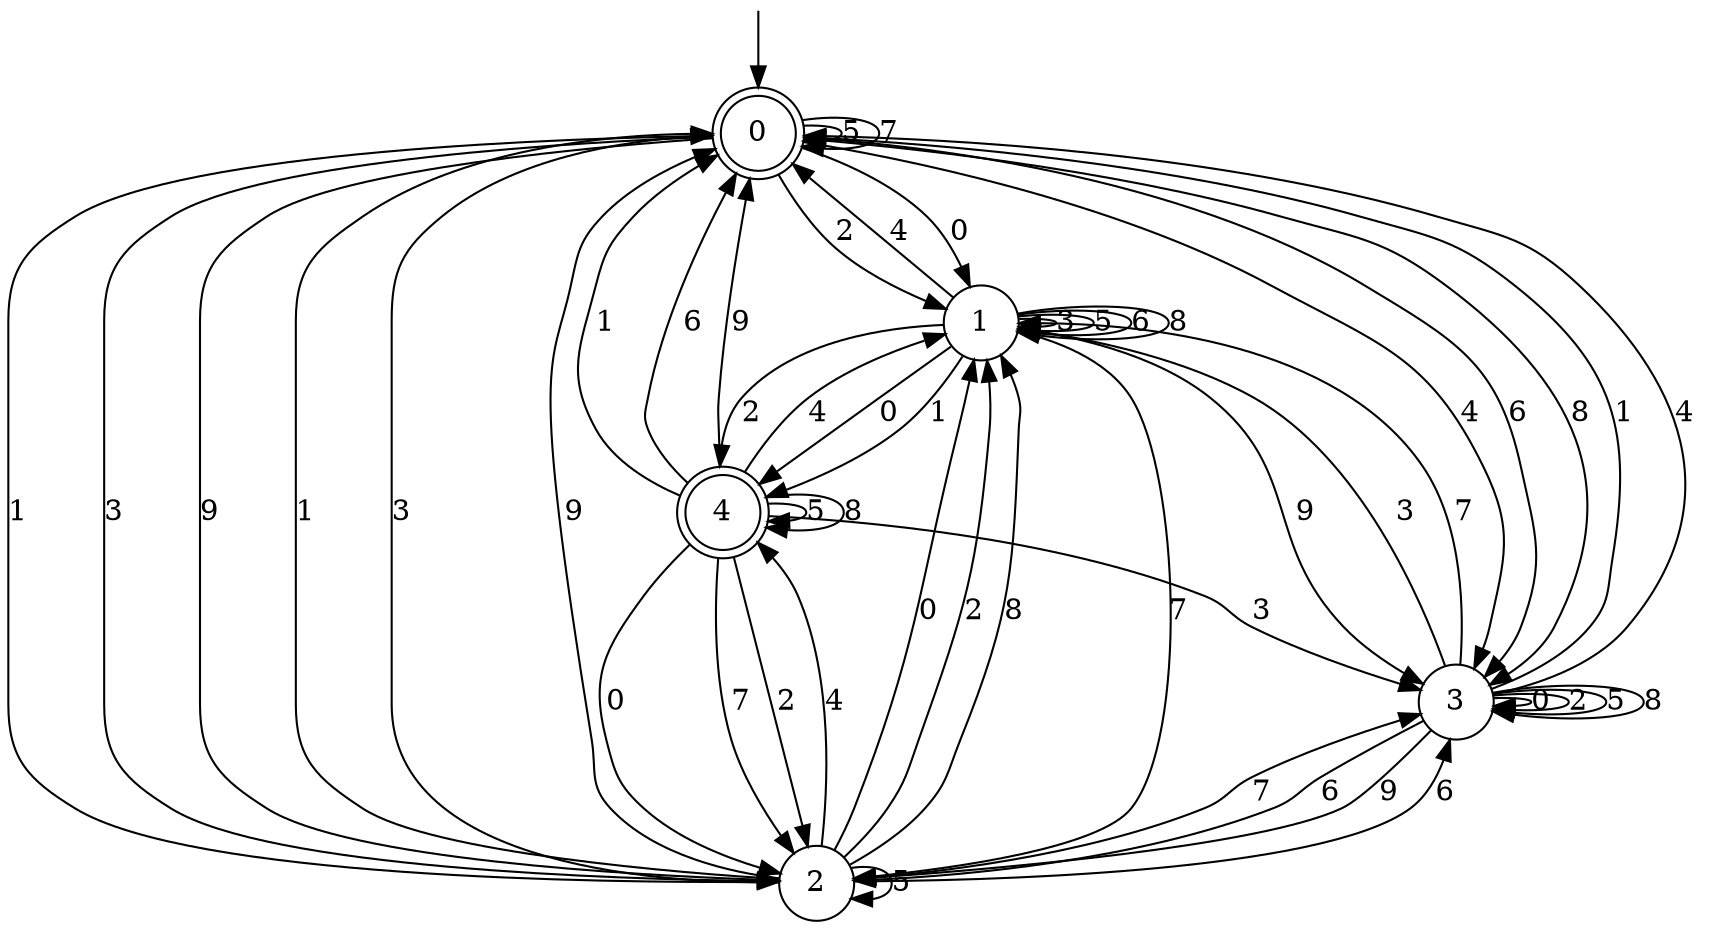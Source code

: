 digraph g {

	s0 [shape="doublecircle" label="0"];
	s1 [shape="circle" label="1"];
	s2 [shape="circle" label="2"];
	s3 [shape="circle" label="3"];
	s4 [shape="doublecircle" label="4"];
	s0 -> s1 [label="0"];
	s0 -> s2 [label="1"];
	s0 -> s1 [label="2"];
	s0 -> s2 [label="3"];
	s0 -> s3 [label="4"];
	s0 -> s0 [label="5"];
	s0 -> s3 [label="6"];
	s0 -> s0 [label="7"];
	s0 -> s3 [label="8"];
	s0 -> s2 [label="9"];
	s1 -> s4 [label="0"];
	s1 -> s4 [label="1"];
	s1 -> s4 [label="2"];
	s1 -> s1 [label="3"];
	s1 -> s0 [label="4"];
	s1 -> s1 [label="5"];
	s1 -> s1 [label="6"];
	s1 -> s2 [label="7"];
	s1 -> s1 [label="8"];
	s1 -> s3 [label="9"];
	s2 -> s1 [label="0"];
	s2 -> s0 [label="1"];
	s2 -> s1 [label="2"];
	s2 -> s0 [label="3"];
	s2 -> s4 [label="4"];
	s2 -> s2 [label="5"];
	s2 -> s3 [label="6"];
	s2 -> s3 [label="7"];
	s2 -> s1 [label="8"];
	s2 -> s0 [label="9"];
	s3 -> s3 [label="0"];
	s3 -> s0 [label="1"];
	s3 -> s3 [label="2"];
	s3 -> s1 [label="3"];
	s3 -> s0 [label="4"];
	s3 -> s3 [label="5"];
	s3 -> s2 [label="6"];
	s3 -> s1 [label="7"];
	s3 -> s3 [label="8"];
	s3 -> s2 [label="9"];
	s4 -> s2 [label="0"];
	s4 -> s0 [label="1"];
	s4 -> s2 [label="2"];
	s4 -> s3 [label="3"];
	s4 -> s1 [label="4"];
	s4 -> s4 [label="5"];
	s4 -> s0 [label="6"];
	s4 -> s2 [label="7"];
	s4 -> s4 [label="8"];
	s4 -> s0 [label="9"];

__start0 [label="" shape="none" width="0" height="0"];
__start0 -> s0;

}
